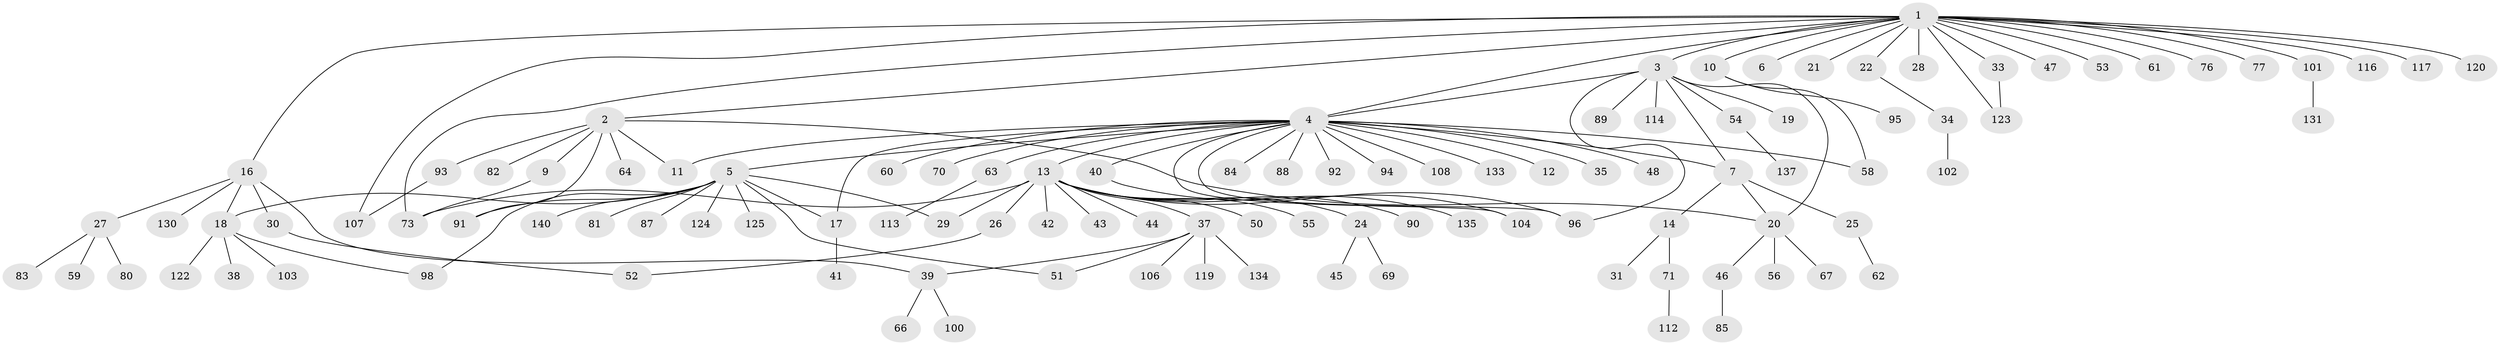 // Generated by graph-tools (version 1.1) at 2025/51/02/27/25 19:51:57]
// undirected, 108 vertices, 128 edges
graph export_dot {
graph [start="1"]
  node [color=gray90,style=filled];
  1 [super="+15"];
  2 [super="+49"];
  3 [super="+68"];
  4 [super="+129"];
  5 [super="+75"];
  6;
  7 [super="+8"];
  9;
  10 [super="+57"];
  11 [super="+32"];
  12;
  13 [super="+74"];
  14;
  16;
  17 [super="+72"];
  18 [super="+99"];
  19;
  20 [super="+23"];
  21;
  22;
  24 [super="+118"];
  25 [super="+128"];
  26 [super="+36"];
  27 [super="+121"];
  28;
  29;
  30 [super="+139"];
  31;
  33;
  34 [super="+138"];
  35;
  37 [super="+65"];
  38;
  39 [super="+86"];
  40 [super="+127"];
  41 [super="+79"];
  42;
  43;
  44;
  45;
  46;
  47;
  48;
  50;
  51;
  52 [super="+97"];
  53;
  54 [super="+132"];
  55;
  56;
  58;
  59;
  60;
  61;
  62;
  63;
  64;
  66;
  67;
  69;
  70;
  71;
  73 [super="+78"];
  76;
  77;
  80;
  81;
  82;
  83 [super="+109"];
  84;
  85;
  87;
  88;
  89 [super="+126"];
  90;
  91;
  92;
  93 [super="+105"];
  94;
  95;
  96 [super="+141"];
  98;
  100;
  101;
  102 [super="+136"];
  103;
  104 [super="+111"];
  106;
  107 [super="+110"];
  108;
  112;
  113;
  114 [super="+115"];
  116;
  117;
  119;
  120;
  122;
  123;
  124;
  125;
  130;
  131;
  133;
  134;
  135;
  137;
  140;
  1 -- 2;
  1 -- 3;
  1 -- 4 [weight=2];
  1 -- 6;
  1 -- 10;
  1 -- 21;
  1 -- 22;
  1 -- 28;
  1 -- 33;
  1 -- 47;
  1 -- 53;
  1 -- 61;
  1 -- 76;
  1 -- 101;
  1 -- 116;
  1 -- 117;
  1 -- 123;
  1 -- 16;
  1 -- 120;
  1 -- 77;
  1 -- 73;
  1 -- 107;
  2 -- 9;
  2 -- 11;
  2 -- 64;
  2 -- 82;
  2 -- 91;
  2 -- 93;
  2 -- 20;
  3 -- 4;
  3 -- 7;
  3 -- 19;
  3 -- 54;
  3 -- 96;
  3 -- 20 [weight=2];
  3 -- 89;
  3 -- 114;
  4 -- 5;
  4 -- 7;
  4 -- 11;
  4 -- 12;
  4 -- 13;
  4 -- 17;
  4 -- 35;
  4 -- 40;
  4 -- 48;
  4 -- 58;
  4 -- 60;
  4 -- 63;
  4 -- 70;
  4 -- 84;
  4 -- 88;
  4 -- 92;
  4 -- 94;
  4 -- 96;
  4 -- 104;
  4 -- 108;
  4 -- 133;
  5 -- 18;
  5 -- 51;
  5 -- 81;
  5 -- 87;
  5 -- 98;
  5 -- 124;
  5 -- 125;
  5 -- 17;
  5 -- 91;
  5 -- 140;
  5 -- 29;
  7 -- 20;
  7 -- 25;
  7 -- 14;
  9 -- 73;
  10 -- 58;
  10 -- 95;
  13 -- 24;
  13 -- 26;
  13 -- 29;
  13 -- 37;
  13 -- 42;
  13 -- 43;
  13 -- 44;
  13 -- 50;
  13 -- 55;
  13 -- 73;
  13 -- 90;
  13 -- 135;
  13 -- 96;
  14 -- 31;
  14 -- 71;
  16 -- 27;
  16 -- 30;
  16 -- 39;
  16 -- 130;
  16 -- 18;
  17 -- 41;
  18 -- 38;
  18 -- 103;
  18 -- 122;
  18 -- 98;
  20 -- 46;
  20 -- 67;
  20 -- 56;
  22 -- 34;
  24 -- 45;
  24 -- 69;
  25 -- 62;
  26 -- 52;
  27 -- 59;
  27 -- 80;
  27 -- 83;
  30 -- 52;
  33 -- 123;
  34 -- 102;
  37 -- 134;
  37 -- 51;
  37 -- 119;
  37 -- 39;
  37 -- 106;
  39 -- 66;
  39 -- 100;
  40 -- 104;
  46 -- 85;
  54 -- 137;
  63 -- 113;
  71 -- 112;
  93 -- 107;
  101 -- 131;
}
